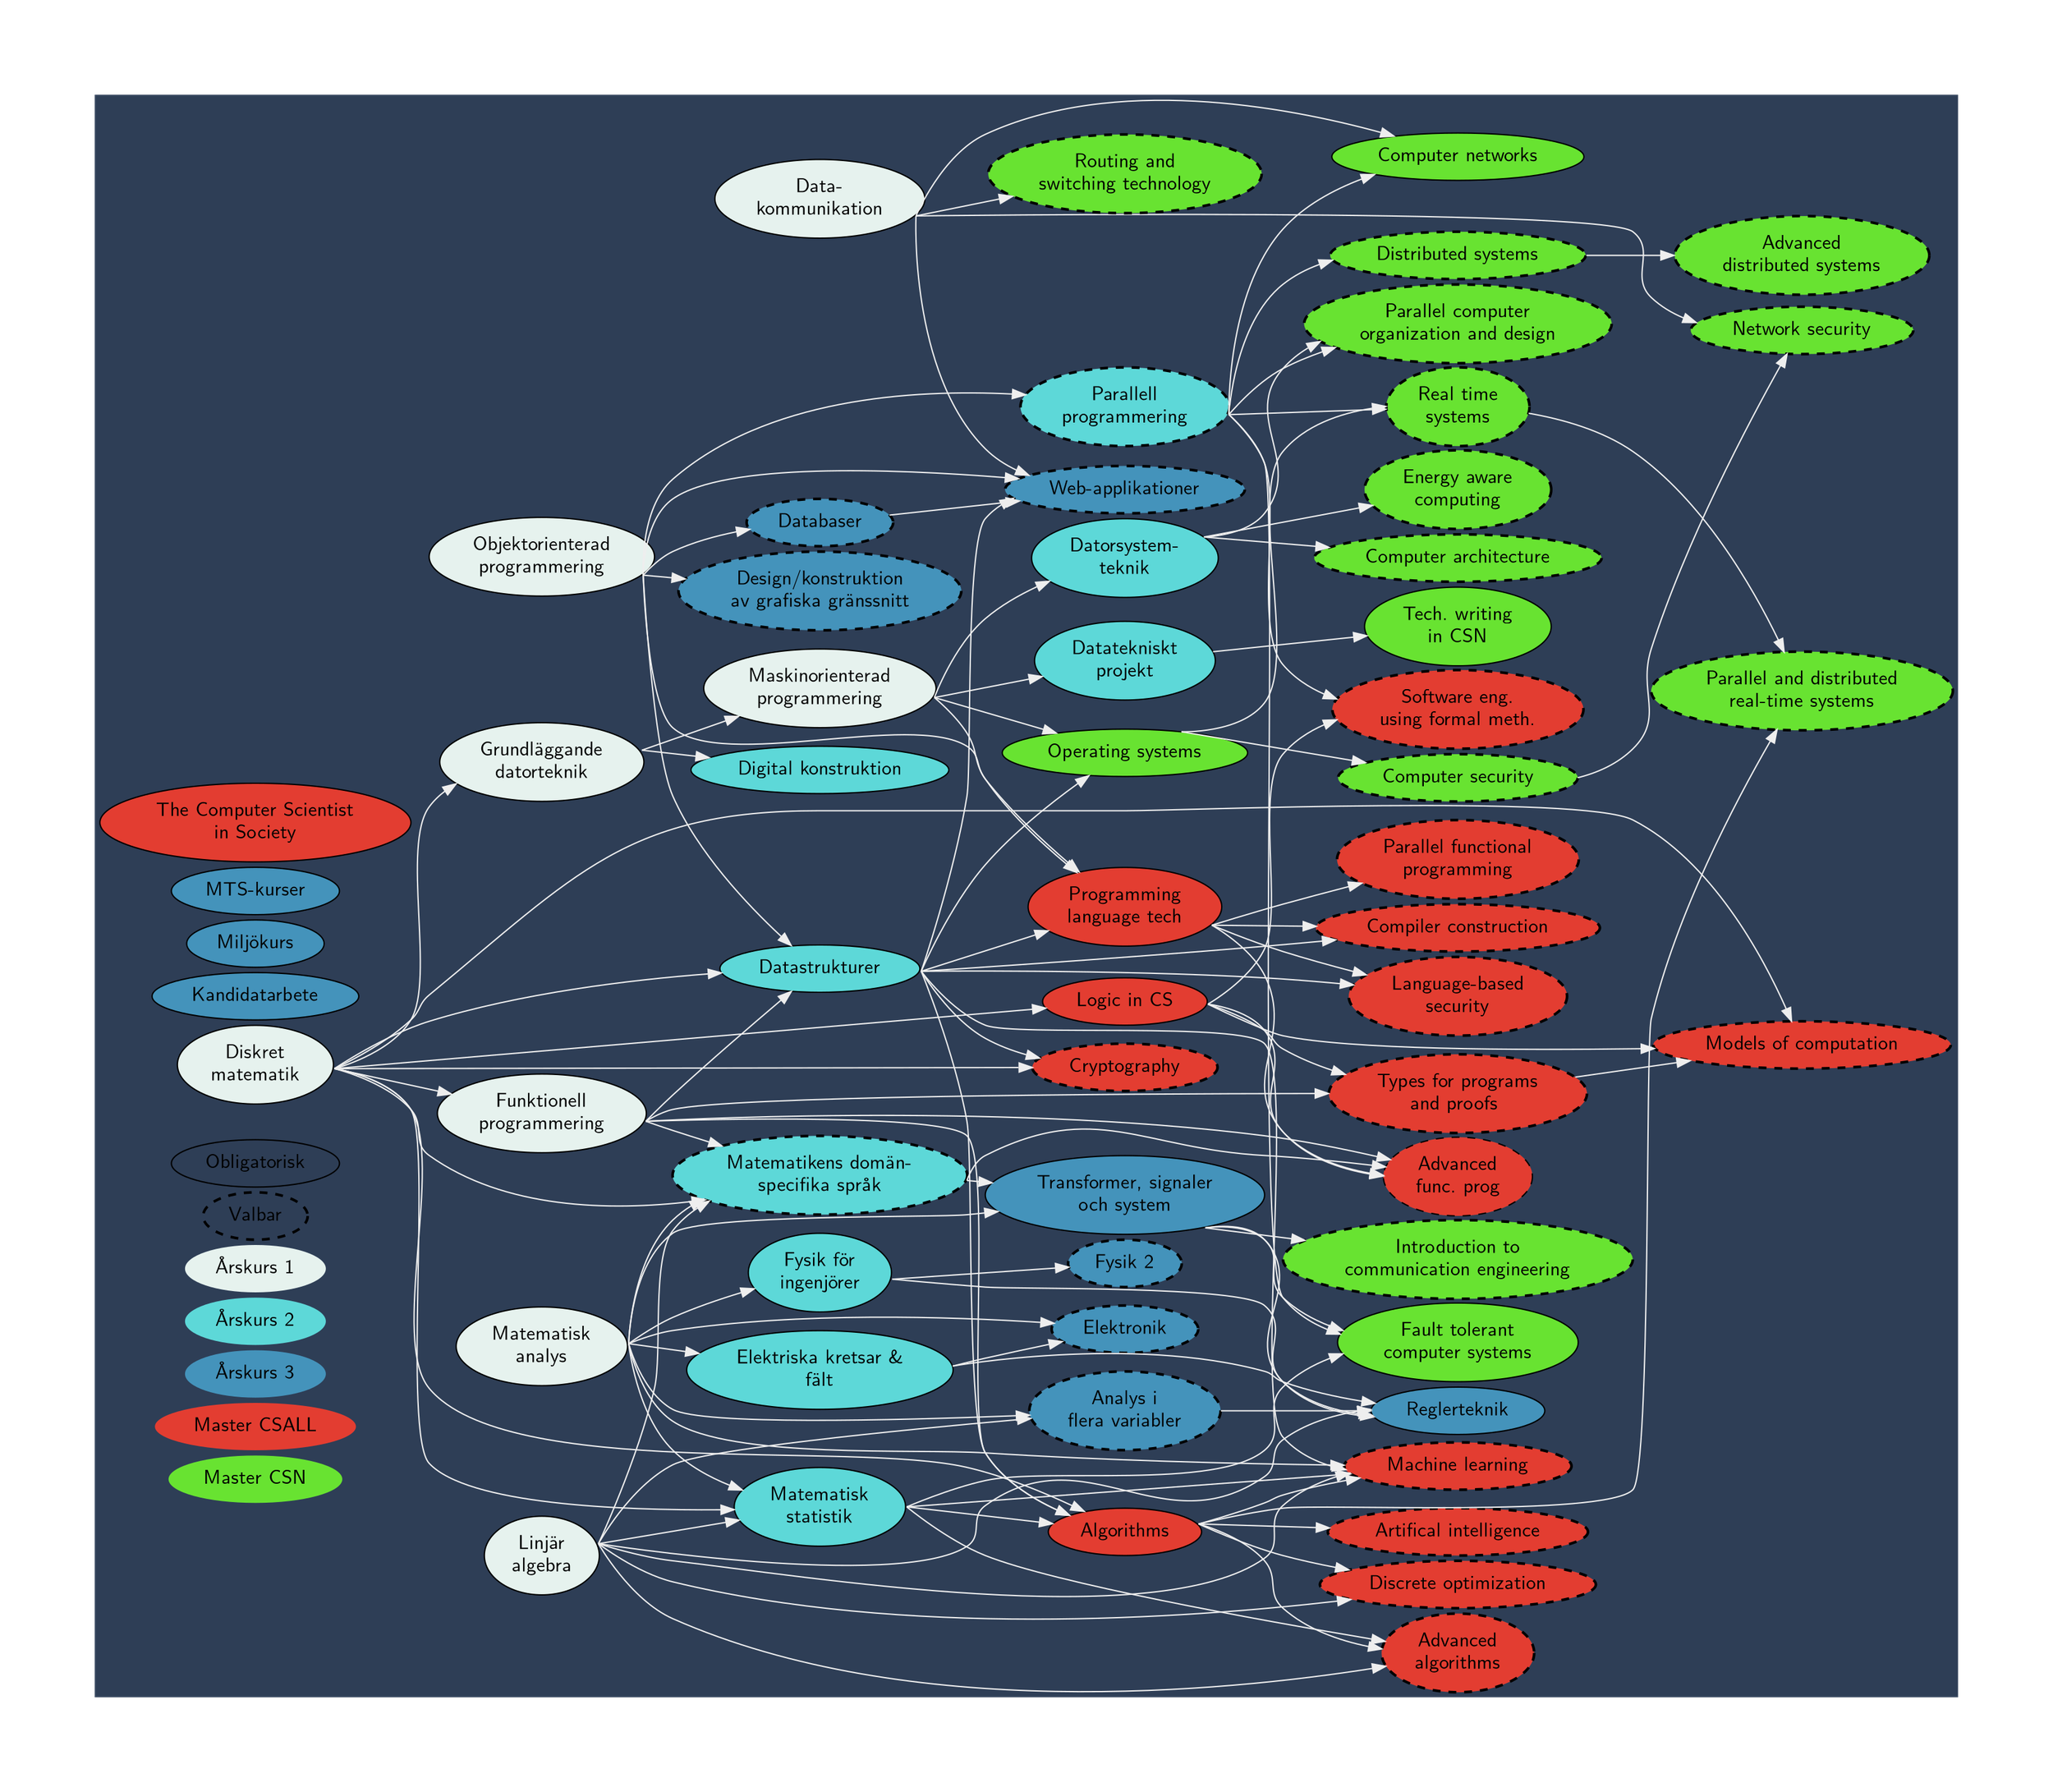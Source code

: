 digraph {

    //nodesep=1
    //concentrate=true;
    //[tailport=n];
    bgcolor = "#2e3e56"
    overlap = prism;

        ratio=fill
        graph[margin="1,1"]
        ranksep = 1
        rankdir = LR
        //graph [layout = twopi]
        graph [splines="true", overlap = false];
        edge[sametail=t1];
        //edge[samehead=t1]
        edge[color="#EEEEEE"];
        node [headport=sw];
        nodesep=0.05
        ranksep = 0.2
        fixedsize=true
        //K=10
        //[splines=ortho, overlap = false];
        //graph [splines="ortho", nodesep = "0.01", overlap = prism];
        //overlap=prism;
        //arrowsize=10.0
        //splines=true
        node [fontname="Latin Modern Sans", fontsize=15]
        fontname="Latin Modern Sans"

        node [style="solid,filled"]
        //edge[penwidth=1.5];

        subgraph Legend {
        ordering=out

          //tailport=se
            node [pin=true]
            label = "Teckenförklaring"
            style=tapered;
            penwidth=0;
            color=lightgrey;
            DM2 [fillcolor = "#68E331", label="Master CSN", penwidth=0, pos="1,2!", pin=true]
            DM1 [fillcolor = "#E33D31", label="Master CSALL", penwidth=0]
            D3 [fillcolor = "#4493bb", label="Årskurs 3", penwidth=0]
            D2 [fillcolor = "#5dd8d8", label="Årskurs 2", penwidth=0]
            D1 [fillcolor = "#e6f2ee", label="Årskurs 1", penwidth=0]

            Valbar [style="dashed", penwidth=2]
            Obligatorisk [style="solid"]
        }

        subgraph Fulhack {
            node[shape=none, width=1, height=0, label="",  style=invis];
            edge[dir=none, style=invis];
            L1 ->L1
        }


        subgraph TKDAT1 {
          //concentrate=true;
            label = "TKDAT-1"
                // rank = same

                node [fillcolor="#e6f2ee"]
                haskell  [label = "Funktionell\nprogrammering"]
                diskmat  [label = "Diskret\nmatematik"]
                linalg   [label = "Linjär\nalgebra"]
                digodat  [label = "Grundläggande\ndatorteknik"]
                analys   [label = "Matematisk\nanalys"]
                mop      [label = "Maskinorienterad\nprogrammering"]
                datakom  [label = "Data-\nkommunikation"]
                oop      [label = "Objektorienterad\nprogrammering"]
        }
        //edge[sametail=t1,samehead=h1]
            diskmat -> digodat
            diskmat -> haskell
            digodat -> mop


            subgraph TKDAT2 {
            //edge[samehead=h2, sametail=t2];
            //edge[sametail=t2];
            tailport=se
                label = "TKDAT-2"
                    // rank = same
                    node [fillcolor="#5dd8d8"]
                    matstat  [label = "Matematisk\nstatistik"]
                    dtekproj [label = "Datatekniskt\nprojekt"]
                    fysik    [label = "Fysik för\ningenjörer"]
                    dstrukt  [label = "Datastrukturer"]
                    syntes   [label = "Digital konstruktion"]
                    el       [label = "Elektriska kretsar &\nfält"]
                    subgraph {
                        node [style="dashed, filled", penwidth=2]
                        matdom     [label = "Matematikens domän-\nspecifika språk"]
                        concurrent [label = "Parallell\nprogrammering"]
                    }
                    dst      [ label = "Datorsystem-\nteknik"]
            }
            diskmat -> dstrukt
            mop -> dtekproj
            haskell -> dstrukt
            oop -> dstrukt
            oop -> concurrent
            digodat -> syntes
            mop -> dst
            analys -> fysik
            linalg -> matstat
            analys -> matstat
            //edge[sametail=t2,samehead=h2];
            diskmat -> matstat
            analys -> el
            haskell -> matdom
            diskmat -> matdom
            linalg -> matdom
            analys -> matdom

            subgraph TKDAT3 {
                label = "TKDAT-3"
                    // rank = same
                    node [fillcolor = "#4493bb"]
                    tss      [label = "Transformer, signaler\noch system"]
                    regler   [label = "Reglerteknik"]
                    kandidat [label = "Kandidatarbete"]
                    barsaft  [label = "Miljökurs"]
                    mts      [label = "MTS-kurser"]
                    subgraph {
                        node [style="dashed, filled", penwidth=2]
                        elektronik [label="Elektronik"]
                        databas    [label="Databaser"]
                        flervar    [label = "Analys i\nflera variabler"]
                        //digkonstr  [label = "Digital-\nkonstruktion, projektkurs"]
                        fysik2     [label = "Fysik 2"]
                        web        [label = "Web-applikationer"]
                        deskonstr  [label = "Design/konstruktion\nav grafiska gränssnitt"]
                    }
            }
            //edge[sametail=t2,samehead=h2]
        analys -> elektronik
            el -> elektronik
            tss -> regler
            analys -> tss
            fysik -> regler
            el -> regler
            linalg -> flervar [minlen = 2]
            linalg -> regler
            oop -> databas
            matdom -> tss
            matdom -> advFunc
            fysik -> fysik2
            oop -> deskonstr
            oop -> web
            databas -> web
            datakom -> web
            dstrukt -> web

            subgraph CSALL {

                label = "CSALL"
                    // rank = same
                    node [fillcolor="#E33D31"]
                    prolang    [label = "Programming\nlanguage tech"]
                    algoritmer [label = "Algorithms"]
                    logik      [label = "Logic in CS"]
                    cscience   [label = "The Computer Scientist\nin Society"]

                    // Valbara
                    subgraph {
                        node [style="dashed, filled", penwidth=2]
                        advAlg   [label = "Advanced\nalgorithms"]
                        discopt  [label = "Discrete optimization"]
                        ml       [label = "Machine learning"]
                        ai       [label = "Artifical intelligence"]
                        models   [label = "Models of computation"]
                        types    [label = "Types for programs\nand proofs "]
                        softEng  [label = "Software eng.\nusing formal meth."]
                        compilerConst [label="Compiler construction"]
                        advFunc  [label = "Advanced\nfunc. prog",fillcolor="#E33D31", style="dashed, filled"]
                        paraFunc [label = "Parallel functional\nprogramming"]
                        crypto   [label = "Cryptography"]
                        langsecurity [label = "Language-based\nsecurity"]
                    }
            }

            //edge[sametail=t3,samehead=h3]
            algoritmer -> advAlg
            matstat -> advAlg
            //edge[sametail=t3,samehead=h1]
            linalg -> advAlg
            //edge[sametail=t1,samehead=h1]
            mop -> prolang
            dstrukt -> prolang
            algoritmer -> ml
            prolang -> paraFunc
            //edge[sametail=t4,samehead=h1];
            diskmat -> models
            //edge[sametail=t1,samehead=h1];
            logik -> models
            //edge[sametail=t6,samehead=h6]
            diskmat -> crypto
            dstrukt -> crypto
            oop -> prolang
            //edge[sametail=t2,samehead=h1]
            haskell -> types
            //edge[sametail=t1,samehead=h1]
            logik -> types
            types -> models
            algoritmer -> discopt
            //edge[sametail=t2,samehead=h1];
            linalg -> discopt
            //edge[sametail=t1,samehead=h1];

            //edge[sametail=t2,samehead=h1];
            concurrent -> softEng
            //edge[sametail=t1,samehead=h1];
            dstrukt -> ml
            logik -> softEng
            //edge[sametail=t3,samehead=h1]
            diskmat -> logik  [minlen = 3]
            //edge[sametail=t1,samehead=h1];
            analys -> ml
            //edge[sametail=t3,samehead=h1]
            matstat -> ml
            //edge[sametail=t1,samehead=h1]
            linalg -> ml
            haskell -> advFunc
            prolang -> advFunc
            logik -> advFunc
            algoritmer -> ai
            dstrukt -> compilerConst
            prolang -> langsecurity
            //edge[sametail=t3,samehead=h1];
            dstrukt -> langsecurity
            //edge[sametail=t1,samehead=h1];
            prolang -> compilerConst

            subgraph CSN {
                node [fillcolor="#68E331"]
                computerNetworks [label="Computer networks"]
                oS [label="Operating systems"]
                ftcs [label="Fault tolerant\ncomputer systems"]
                techwrite [label = "Tech. writing\nin CSN"]

                // Valbara
                subgraph {
                    node [style="dashed, filled", penwidth=2]
                    advDistSys [label="Advanced\ndistributed systems"]
                    networkSecurity [label="Network security"]
                    computerSecurity [label="Computer security"]
                    rts [label="Real time\nsystems"]
                    parallelOrganization [label="Parallel computer\norganization and design"]
                    parallelRTS [label="Parallel and distributed\nreal-time systems"]
                    distSys [label="Distributed systems"]
                    energyComp [label="Energy aware\ncomputing"]
                    routerSwitch [label="Routing and\nswitching technology"]
                    commEng [label="Introduction to\ncommunication engineering"]
                    compArch [label="Computer architecture"]
                }
            }
            dtekproj -> techwrite
                dst -> compArch
                tss -> commEng
                datakom -> routerSwitch
                dst -> energyComp
                matstat -> ftcs
                tss -> ftcs
                concurrent -> ftcs
                concurrent -> distSys
                distSys -> advDistSys
                datakom -> networkSecurity
                datakom -> computerNetworks
                concurrent -> computerNetworks
                dstrukt -> oS
                mop -> oS
                //concurrent -> oS
                oS -> computerSecurity
                oS -> rts
                concurrent -> rts
                rts -> parallelRTS
                algoritmer -> parallelRTS
                computerSecurity -> networkSecurity
                concurrent -> parallelOrganization
                dst -> parallelOrganization


                //syntes -> digkonstr
                analys -> flervar
                flervar -> regler
                dstrukt -> algoritmer
                haskell -> algoritmer
                //edge[sametail=t2,samehead=h1];
                diskmat -> algoritmer
                //edge[sametail=t1,samehead=h1];
                matstat -> algoritmer

//                lolnode [label="", image="sndlogo.svg"]


}
